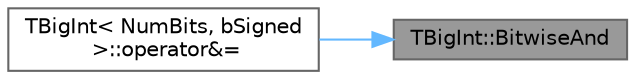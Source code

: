 digraph "TBigInt::BitwiseAnd"
{
 // INTERACTIVE_SVG=YES
 // LATEX_PDF_SIZE
  bgcolor="transparent";
  edge [fontname=Helvetica,fontsize=10,labelfontname=Helvetica,labelfontsize=10];
  node [fontname=Helvetica,fontsize=10,shape=box,height=0.2,width=0.4];
  rankdir="RL";
  Node1 [id="Node000001",label="TBigInt::BitwiseAnd",height=0.2,width=0.4,color="gray40", fillcolor="grey60", style="filled", fontcolor="black",tooltip="Bitwise 'and'."];
  Node1 -> Node2 [id="edge1_Node000001_Node000002",dir="back",color="steelblue1",style="solid",tooltip=" "];
  Node2 [id="Node000002",label="TBigInt\< NumBits, bSigned\l \>::operator&=",height=0.2,width=0.4,color="grey40", fillcolor="white", style="filled",URL="$d1/db0/classTBigInt.html#a2ce14be4666f8ea1663ff8ab5fc23397",tooltip=" "];
}
